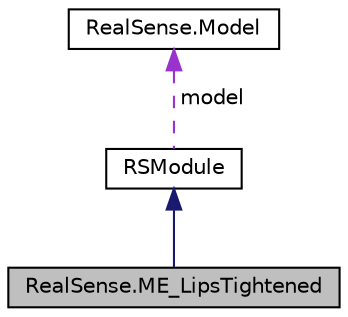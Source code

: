 digraph "RealSense.ME_LipsTightened"
{
  edge [fontname="Helvetica",fontsize="10",labelfontname="Helvetica",labelfontsize="10"];
  node [fontname="Helvetica",fontsize="10",shape=record];
  Node2 [label="RealSense.ME_LipsTightened",height=0.2,width=0.4,color="black", fillcolor="grey75", style="filled", fontcolor="black"];
  Node3 -> Node2 [dir="back",color="midnightblue",fontsize="10",style="solid"];
  Node3 [label="RSModule",height=0.2,width=0.4,color="black", fillcolor="white", style="filled",URL="$class_real_sense_1_1_r_s_module.html"];
  Node4 -> Node3 [dir="back",color="darkorchid3",fontsize="10",style="dashed",label=" model" ];
  Node4 [label="RealSense.Model",height=0.2,width=0.4,color="black", fillcolor="white", style="filled",URL="$class_real_sense_1_1_model.html"];
}
